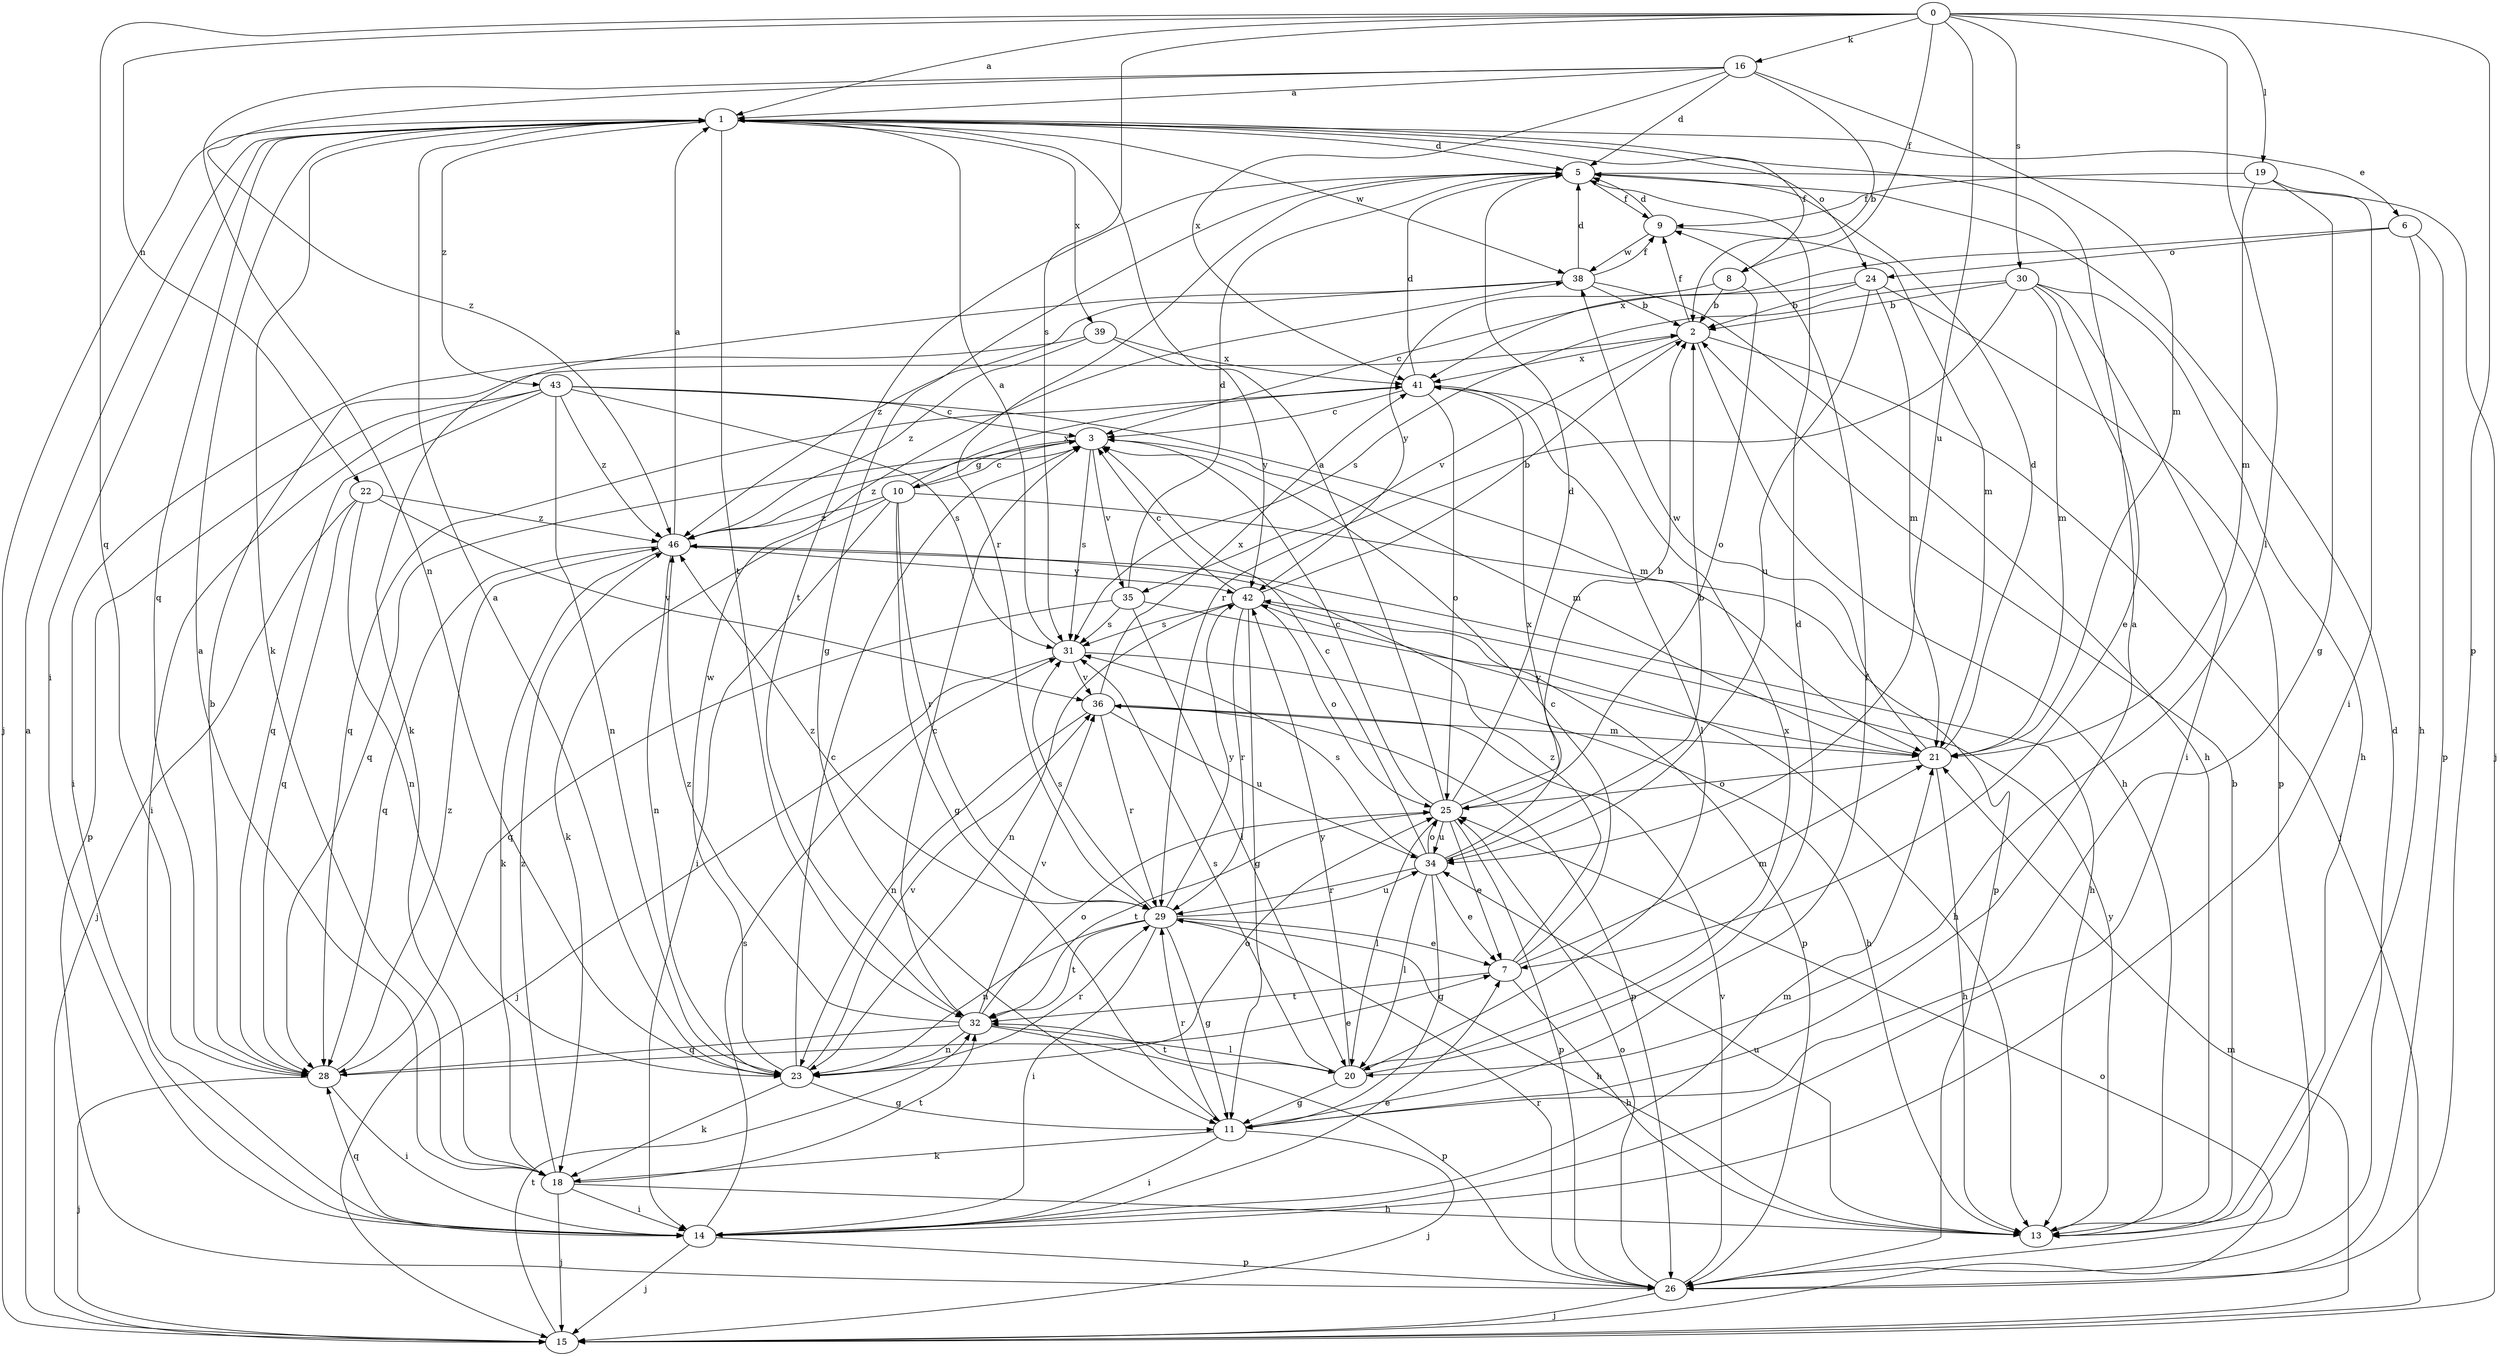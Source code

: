 strict digraph  {
0;
1;
2;
3;
5;
6;
7;
8;
9;
10;
11;
13;
14;
15;
16;
18;
19;
20;
21;
22;
23;
24;
25;
26;
28;
29;
30;
31;
32;
34;
35;
36;
38;
39;
41;
42;
43;
46;
0 -> 1  [label=a];
0 -> 8  [label=f];
0 -> 16  [label=k];
0 -> 19  [label=l];
0 -> 20  [label=l];
0 -> 22  [label=n];
0 -> 26  [label=p];
0 -> 28  [label=q];
0 -> 30  [label=s];
0 -> 31  [label=s];
0 -> 34  [label=u];
1 -> 5  [label=d];
1 -> 6  [label=e];
1 -> 8  [label=f];
1 -> 14  [label=i];
1 -> 15  [label=j];
1 -> 18  [label=k];
1 -> 24  [label=o];
1 -> 28  [label=q];
1 -> 32  [label=t];
1 -> 38  [label=w];
1 -> 39  [label=x];
1 -> 43  [label=z];
2 -> 9  [label=f];
2 -> 13  [label=h];
2 -> 15  [label=j];
2 -> 35  [label=v];
2 -> 41  [label=x];
3 -> 10  [label=g];
3 -> 21  [label=m];
3 -> 28  [label=q];
3 -> 31  [label=s];
3 -> 35  [label=v];
3 -> 46  [label=z];
5 -> 9  [label=f];
5 -> 11  [label=g];
5 -> 15  [label=j];
5 -> 29  [label=r];
5 -> 32  [label=t];
6 -> 13  [label=h];
6 -> 24  [label=o];
6 -> 26  [label=p];
6 -> 41  [label=x];
7 -> 3  [label=c];
7 -> 13  [label=h];
7 -> 21  [label=m];
7 -> 32  [label=t];
7 -> 46  [label=z];
8 -> 2  [label=b];
8 -> 25  [label=o];
8 -> 42  [label=y];
9 -> 5  [label=d];
9 -> 21  [label=m];
9 -> 38  [label=w];
10 -> 3  [label=c];
10 -> 11  [label=g];
10 -> 14  [label=i];
10 -> 18  [label=k];
10 -> 26  [label=p];
10 -> 29  [label=r];
10 -> 41  [label=x];
10 -> 46  [label=z];
11 -> 1  [label=a];
11 -> 9  [label=f];
11 -> 14  [label=i];
11 -> 15  [label=j];
11 -> 18  [label=k];
11 -> 29  [label=r];
13 -> 2  [label=b];
13 -> 34  [label=u];
13 -> 42  [label=y];
14 -> 7  [label=e];
14 -> 15  [label=j];
14 -> 21  [label=m];
14 -> 26  [label=p];
14 -> 28  [label=q];
14 -> 31  [label=s];
15 -> 1  [label=a];
15 -> 21  [label=m];
15 -> 25  [label=o];
15 -> 32  [label=t];
16 -> 1  [label=a];
16 -> 2  [label=b];
16 -> 5  [label=d];
16 -> 21  [label=m];
16 -> 23  [label=n];
16 -> 41  [label=x];
16 -> 46  [label=z];
18 -> 1  [label=a];
18 -> 13  [label=h];
18 -> 14  [label=i];
18 -> 15  [label=j];
18 -> 32  [label=t];
18 -> 46  [label=z];
19 -> 9  [label=f];
19 -> 11  [label=g];
19 -> 14  [label=i];
19 -> 21  [label=m];
20 -> 5  [label=d];
20 -> 11  [label=g];
20 -> 31  [label=s];
20 -> 32  [label=t];
20 -> 41  [label=x];
20 -> 42  [label=y];
21 -> 5  [label=d];
21 -> 13  [label=h];
21 -> 25  [label=o];
21 -> 38  [label=w];
21 -> 42  [label=y];
22 -> 15  [label=j];
22 -> 23  [label=n];
22 -> 28  [label=q];
22 -> 36  [label=v];
22 -> 46  [label=z];
23 -> 1  [label=a];
23 -> 3  [label=c];
23 -> 11  [label=g];
23 -> 18  [label=k];
23 -> 25  [label=o];
23 -> 29  [label=r];
23 -> 36  [label=v];
23 -> 38  [label=w];
24 -> 2  [label=b];
24 -> 3  [label=c];
24 -> 21  [label=m];
24 -> 26  [label=p];
24 -> 34  [label=u];
25 -> 1  [label=a];
25 -> 2  [label=b];
25 -> 3  [label=c];
25 -> 5  [label=d];
25 -> 7  [label=e];
25 -> 20  [label=l];
25 -> 26  [label=p];
25 -> 32  [label=t];
25 -> 34  [label=u];
26 -> 5  [label=d];
26 -> 15  [label=j];
26 -> 25  [label=o];
26 -> 29  [label=r];
26 -> 36  [label=v];
28 -> 2  [label=b];
28 -> 7  [label=e];
28 -> 14  [label=i];
28 -> 15  [label=j];
28 -> 46  [label=z];
29 -> 7  [label=e];
29 -> 11  [label=g];
29 -> 13  [label=h];
29 -> 14  [label=i];
29 -> 23  [label=n];
29 -> 31  [label=s];
29 -> 32  [label=t];
29 -> 34  [label=u];
29 -> 42  [label=y];
29 -> 46  [label=z];
30 -> 2  [label=b];
30 -> 7  [label=e];
30 -> 13  [label=h];
30 -> 14  [label=i];
30 -> 21  [label=m];
30 -> 29  [label=r];
30 -> 31  [label=s];
31 -> 1  [label=a];
31 -> 13  [label=h];
31 -> 15  [label=j];
31 -> 36  [label=v];
32 -> 3  [label=c];
32 -> 20  [label=l];
32 -> 23  [label=n];
32 -> 25  [label=o];
32 -> 26  [label=p];
32 -> 28  [label=q];
32 -> 36  [label=v];
32 -> 46  [label=z];
34 -> 2  [label=b];
34 -> 3  [label=c];
34 -> 7  [label=e];
34 -> 11  [label=g];
34 -> 20  [label=l];
34 -> 25  [label=o];
34 -> 29  [label=r];
34 -> 31  [label=s];
34 -> 41  [label=x];
35 -> 5  [label=d];
35 -> 20  [label=l];
35 -> 26  [label=p];
35 -> 28  [label=q];
35 -> 31  [label=s];
36 -> 21  [label=m];
36 -> 23  [label=n];
36 -> 26  [label=p];
36 -> 29  [label=r];
36 -> 34  [label=u];
36 -> 41  [label=x];
38 -> 2  [label=b];
38 -> 5  [label=d];
38 -> 9  [label=f];
38 -> 13  [label=h];
38 -> 18  [label=k];
38 -> 46  [label=z];
39 -> 14  [label=i];
39 -> 41  [label=x];
39 -> 42  [label=y];
39 -> 46  [label=z];
41 -> 3  [label=c];
41 -> 5  [label=d];
41 -> 20  [label=l];
41 -> 25  [label=o];
41 -> 28  [label=q];
42 -> 2  [label=b];
42 -> 3  [label=c];
42 -> 11  [label=g];
42 -> 13  [label=h];
42 -> 23  [label=n];
42 -> 25  [label=o];
42 -> 29  [label=r];
42 -> 31  [label=s];
43 -> 3  [label=c];
43 -> 14  [label=i];
43 -> 21  [label=m];
43 -> 23  [label=n];
43 -> 26  [label=p];
43 -> 28  [label=q];
43 -> 31  [label=s];
43 -> 46  [label=z];
46 -> 1  [label=a];
46 -> 13  [label=h];
46 -> 18  [label=k];
46 -> 23  [label=n];
46 -> 28  [label=q];
46 -> 42  [label=y];
}
